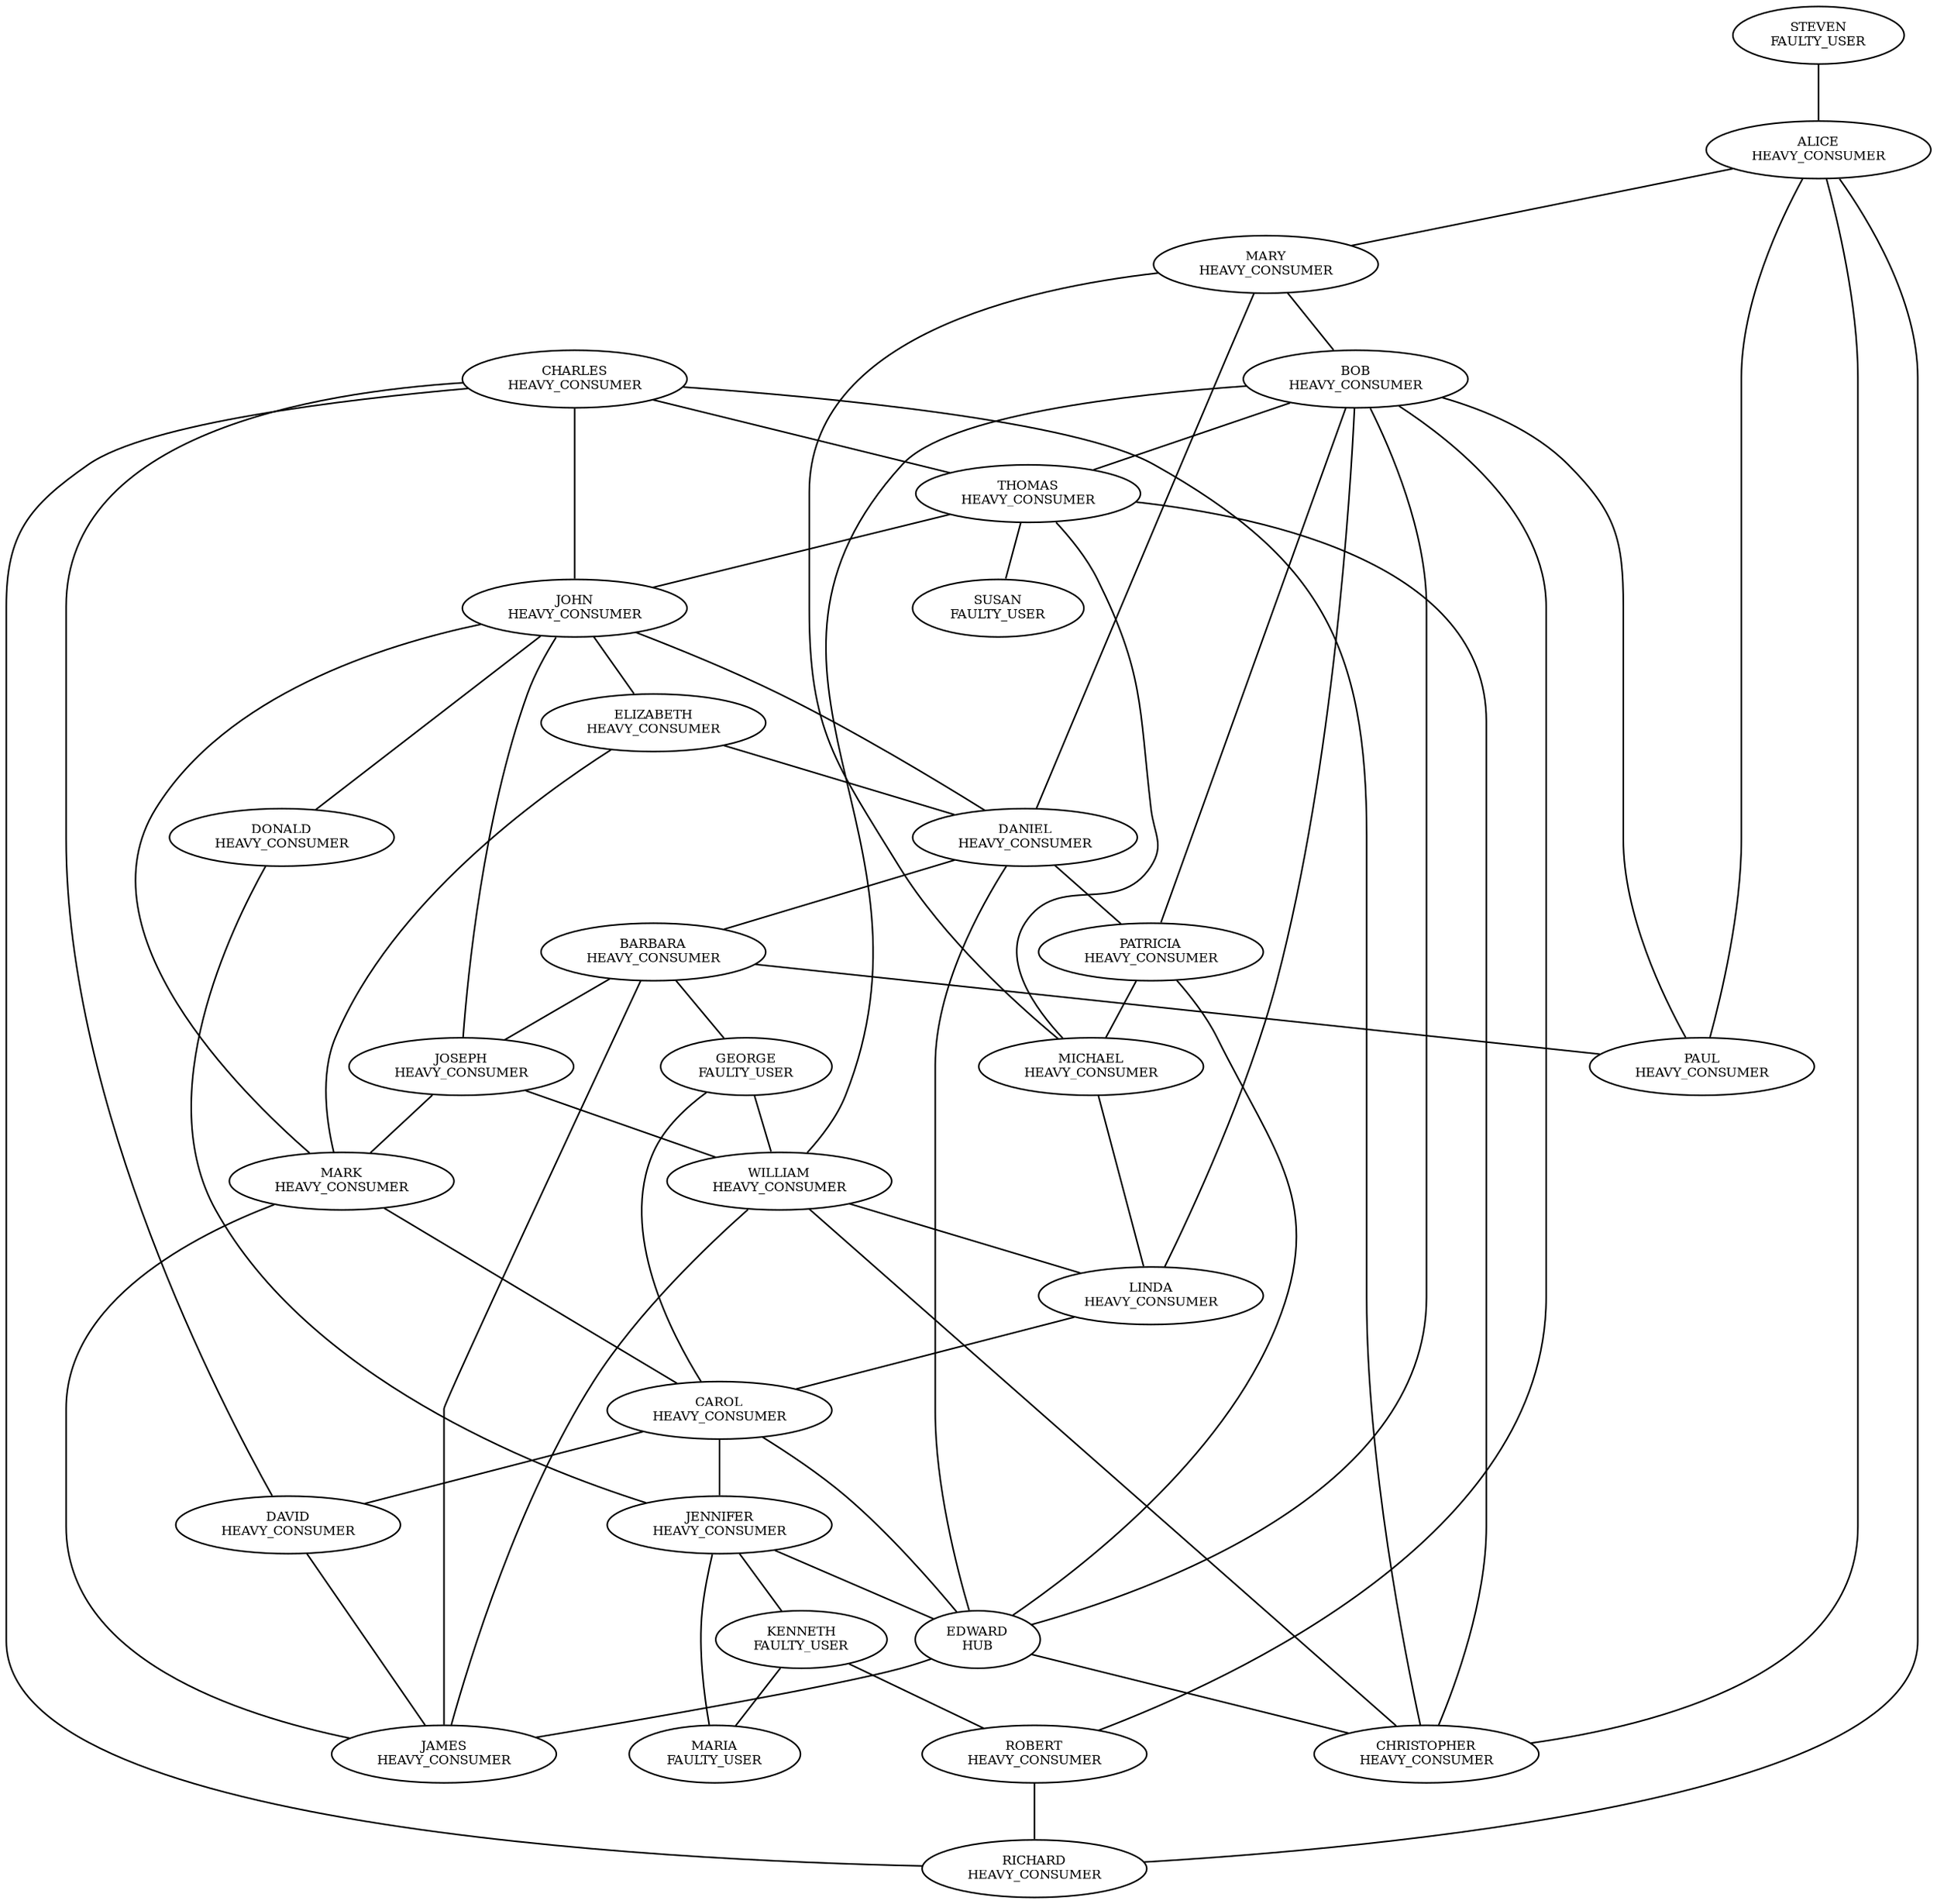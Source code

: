 // Template
graph {
	overlap=false splines=true
	"0xF463E88D09" [label="ALICE
HEAVY_CONSUMER" fontsize=8]
	"0xD53E7D009A" [label="BOB
HEAVY_CONSUMER" fontsize=8]
	"0x339710514C" [label="CAROL
HEAVY_CONSUMER" fontsize=8]
	"0x5B2C90D820" [label="JAMES
HEAVY_CONSUMER" fontsize=8]
	"0x16E4CEEF04" [label="JOHN
HEAVY_CONSUMER" fontsize=8]
	"0xDA700C85CC" [label="ROBERT
HEAVY_CONSUMER" fontsize=8]
	"0xFB5674F7E6" [label="MICHAEL
HEAVY_CONSUMER" fontsize=8]
	"0xC37F8252CD" [label="MARY
HEAVY_CONSUMER" fontsize=8]
	"0x23AEB15F70" [label="WILLIAM
HEAVY_CONSUMER" fontsize=8]
	"0x9A108FE807" [label="DAVID
HEAVY_CONSUMER" fontsize=8]
	"0x968AAE60F7" [label="RICHARD
HEAVY_CONSUMER" fontsize=8]
	"0xF3DF127340" [label="CHARLES
HEAVY_CONSUMER" fontsize=8]
	"0x86C21F571B" [label="JOSEPH
HEAVY_CONSUMER" fontsize=8]
	"0xB4C3A99C08" [label="THOMAS
HEAVY_CONSUMER" fontsize=8]
	"0xDA465AE71F" [label="PATRICIA
HEAVY_CONSUMER" fontsize=8]
	"0x352A5726CA" [label="CHRISTOPHER
HEAVY_CONSUMER" fontsize=8]
	"0xC8ED592494" [label="LINDA
HEAVY_CONSUMER" fontsize=8]
	"0x1438DDC46A" [label="BARBARA
HEAVY_CONSUMER" fontsize=8]
	"0x1BACB17B07" [label="DANIEL
HEAVY_CONSUMER" fontsize=8]
	"0x89E9E9BAC3" [label="PAUL
HEAVY_CONSUMER" fontsize=8]
	"0x606B24A8A7" [label="MARK
HEAVY_CONSUMER" fontsize=8]
	"0x51D22E500A" [label="ELIZABETH
HEAVY_CONSUMER" fontsize=8]
	"0xC6827D857C" [label="DONALD
HEAVY_CONSUMER" fontsize=8]
	"0x09A87472A9" [label="JENNIFER
HEAVY_CONSUMER" fontsize=8]
	"0x3981F34292" [label="GEORGE
FAULTY_USER" fontsize=8]
	"0x87478789F4" [label="MARIA
FAULTY_USER" fontsize=8]
	"0x706A468649" [label="KENNETH
FAULTY_USER" fontsize=8]
	"0xEEAEAEF4D3" [label="SUSAN
FAULTY_USER" fontsize=8]
	"0x7409099AA0" [label="STEVEN
FAULTY_USER" fontsize=8]
	"0xA42A97EB2F" [label="EDWARD
HUB" fontsize=8]
	"0xFB5674F7E6" -- "0xC8ED592494"
	"0x1BACB17B07" -- "0xA42A97EB2F"
	"0x606B24A8A7" -- "0x16E4CEEF04"
	"0xB4C3A99C08" -- "0x16E4CEEF04"
	"0xB4C3A99C08" -- "0xEEAEAEF4D3"
	"0x09A87472A9" -- "0xA42A97EB2F"
	"0xFB5674F7E6" -- "0xB4C3A99C08"
	"0x7409099AA0" -- "0xF463E88D09"
	"0x86C21F571B" -- "0x606B24A8A7"
	"0x1438DDC46A" -- "0x86C21F571B"
	"0xD53E7D009A" -- "0xC8ED592494"
	"0xDA465AE71F" -- "0xA42A97EB2F"
	"0x89E9E9BAC3" -- "0xF463E88D09"
	"0x706A468649" -- "0x87478789F4"
	"0x339710514C" -- "0x9A108FE807"
	"0x606B24A8A7" -- "0x339710514C"
	"0x706A468649" -- "0xDA700C85CC"
	"0x339710514C" -- "0xA42A97EB2F"
	"0x3981F34292" -- "0x23AEB15F70"
	"0x1BACB17B07" -- "0xDA465AE71F"
	"0x23AEB15F70" -- "0xD53E7D009A"
	"0x87478789F4" -- "0x09A87472A9"
	"0x1438DDC46A" -- "0x5B2C90D820"
	"0x09A87472A9" -- "0x706A468649"
	"0xF3DF127340" -- "0x16E4CEEF04"
	"0x352A5726CA" -- "0xB4C3A99C08"
	"0xDA465AE71F" -- "0xFB5674F7E6"
	"0xF463E88D09" -- "0xC37F8252CD"
	"0xD53E7D009A" -- "0x89E9E9BAC3"
	"0xC6827D857C" -- "0x09A87472A9"
	"0x339710514C" -- "0x09A87472A9"
	"0xF3DF127340" -- "0x9A108FE807"
	"0xC8ED592494" -- "0x339710514C"
	"0x51D22E500A" -- "0x1BACB17B07"
	"0xA42A97EB2F" -- "0x352A5726CA"
	"0x1438DDC46A" -- "0x89E9E9BAC3"
	"0xF463E88D09" -- "0x968AAE60F7"
	"0x16E4CEEF04" -- "0x51D22E500A"
	"0x86C21F571B" -- "0x23AEB15F70"
	"0xFB5674F7E6" -- "0xC37F8252CD"
	"0x9A108FE807" -- "0x5B2C90D820"
	"0x23AEB15F70" -- "0x5B2C90D820"
	"0x1BACB17B07" -- "0xC37F8252CD"
	"0xD53E7D009A" -- "0xB4C3A99C08"
	"0xF3DF127340" -- "0xB4C3A99C08"
	"0x16E4CEEF04" -- "0x86C21F571B"
	"0xD53E7D009A" -- "0xDA465AE71F"
	"0x23AEB15F70" -- "0xC8ED592494"
	"0x1438DDC46A" -- "0x3981F34292"
	"0x606B24A8A7" -- "0x5B2C90D820"
	"0x51D22E500A" -- "0x606B24A8A7"
	"0x1BACB17B07" -- "0x16E4CEEF04"
	"0xC37F8252CD" -- "0xD53E7D009A"
	"0xF3DF127340" -- "0x968AAE60F7"
	"0xD53E7D009A" -- "0xDA700C85CC"
	"0x16E4CEEF04" -- "0xC6827D857C"
	"0xA42A97EB2F" -- "0x5B2C90D820"
	"0x1BACB17B07" -- "0x1438DDC46A"
	"0x3981F34292" -- "0x339710514C"
	"0x23AEB15F70" -- "0x352A5726CA"
	"0xF463E88D09" -- "0x352A5726CA"
	"0xF3DF127340" -- "0x352A5726CA"
	"0xDA700C85CC" -- "0x968AAE60F7"
	"0xD53E7D009A" -- "0xA42A97EB2F"
}
